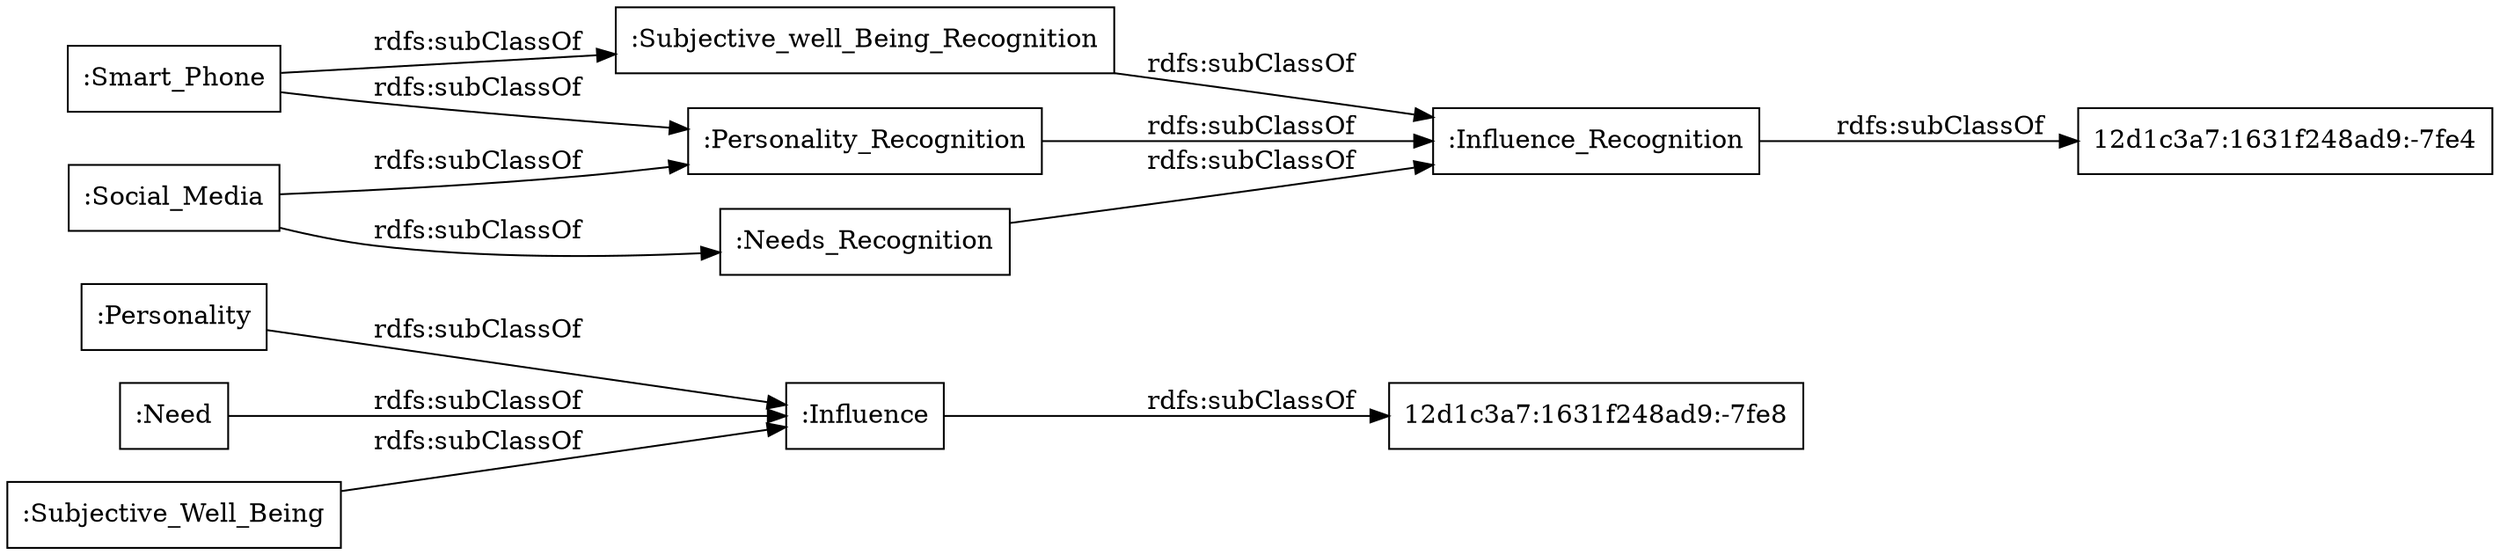 digraph ar2dtool_diagram { 
rankdir=LR;
size="1000"
node [shape = rectangle, color="black"]; ":Personality" ":Need" ":Needs_Recognition" "12d1c3a7:1631f248ad9:-7fe4" ":Subjective_Well_Being" "12d1c3a7:1631f248ad9:-7fe8" ":Subjective_well_Being_Recognition" ":Personality_Recognition" ":Influence" ":Smart_Phone" ":Social_Media" ":Influence_Recognition" ; /*classes style*/
	":Influence" -> "12d1c3a7:1631f248ad9:-7fe8" [ label = "rdfs:subClassOf" ];
	":Subjective_well_Being_Recognition" -> ":Influence_Recognition" [ label = "rdfs:subClassOf" ];
	":Subjective_Well_Being" -> ":Influence" [ label = "rdfs:subClassOf" ];
	":Need" -> ":Influence" [ label = "rdfs:subClassOf" ];
	":Needs_Recognition" -> ":Influence_Recognition" [ label = "rdfs:subClassOf" ];
	":Social_Media" -> ":Personality_Recognition" [ label = "rdfs:subClassOf" ];
	":Social_Media" -> ":Needs_Recognition" [ label = "rdfs:subClassOf" ];
	":Personality_Recognition" -> ":Influence_Recognition" [ label = "rdfs:subClassOf" ];
	":Personality" -> ":Influence" [ label = "rdfs:subClassOf" ];
	":Influence_Recognition" -> "12d1c3a7:1631f248ad9:-7fe4" [ label = "rdfs:subClassOf" ];
	":Smart_Phone" -> ":Subjective_well_Being_Recognition" [ label = "rdfs:subClassOf" ];
	":Smart_Phone" -> ":Personality_Recognition" [ label = "rdfs:subClassOf" ];

}
